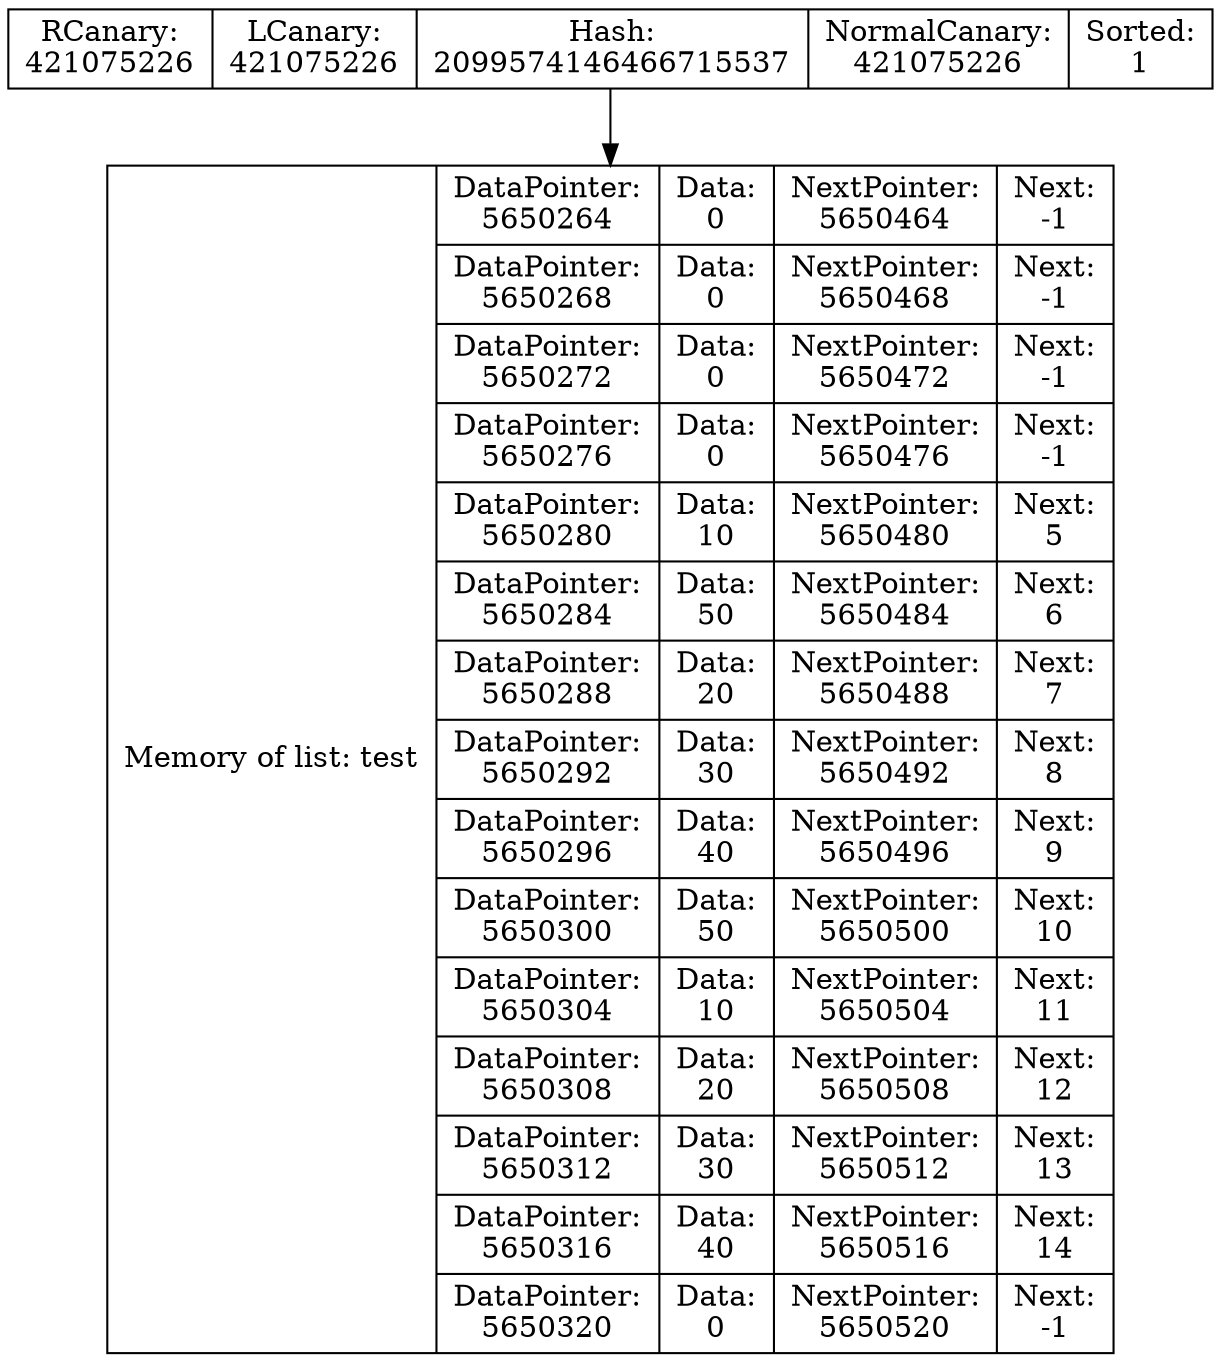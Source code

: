 digraph G{
data [shape=record,label="{Memory of list: test} | {{DataPointer:\n5650264 | Data:\n0 | NextPointer:\n5650464 | Next:\n-1}
| {DataPointer:\n5650268 | Data:\n0 | NextPointer:\n5650468 | Next:\n-1}
| {DataPointer:\n5650272 | Data:\n0 | NextPointer:\n5650472 | Next:\n-1}
| {DataPointer:\n5650276 | Data:\n0 | NextPointer:\n5650476 | Next:\n-1}
| {DataPointer:\n5650280 | Data:\n10 | NextPointer:\n5650480 | Next:\n5}
| {DataPointer:\n5650284 | Data:\n50 | NextPointer:\n5650484 | Next:\n6}
| {DataPointer:\n5650288 | Data:\n20 | NextPointer:\n5650488 | Next:\n7}
| {DataPointer:\n5650292 | Data:\n30 | NextPointer:\n5650492 | Next:\n8}
| {DataPointer:\n5650296 | Data:\n40 | NextPointer:\n5650496 | Next:\n9}
| {DataPointer:\n5650300 | Data:\n50 | NextPointer:\n5650500 | Next:\n10}
| {DataPointer:\n5650304 | Data:\n10 | NextPointer:\n5650504 | Next:\n11}
| {DataPointer:\n5650308 | Data:\n20 | NextPointer:\n5650508 | Next:\n12}
| {DataPointer:\n5650312 | Data:\n30 | NextPointer:\n5650512 | Next:\n13}
| {DataPointer:\n5650316 | Data:\n40 | NextPointer:\n5650516 | Next:\n14}
| {DataPointer:\n5650320 | Data:\n0 | NextPointer:\n5650520 | Next:\n-1}
}"];
Shild [shape=record,label=" RCanary:\n421075226 | LCanary:\n421075226 | Hash:\n2099574146466715537 | NormalCanary:\n421075226 | Sorted:\n1"];
Shild->data
}
